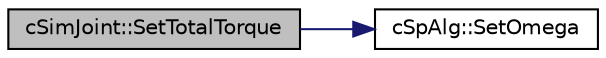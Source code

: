 digraph "cSimJoint::SetTotalTorque"
{
 // LATEX_PDF_SIZE
  edge [fontname="Helvetica",fontsize="10",labelfontname="Helvetica",labelfontsize="10"];
  node [fontname="Helvetica",fontsize="10",shape=record];
  rankdir="LR";
  Node1 [label="cSimJoint::SetTotalTorque",height=0.2,width=0.4,color="black", fillcolor="grey75", style="filled", fontcolor="black",tooltip=" "];
  Node1 -> Node2 [color="midnightblue",fontsize="10",style="solid",fontname="Helvetica"];
  Node2 [label="cSpAlg::SetOmega",height=0.2,width=0.4,color="black", fillcolor="white", style="filled",URL="$classc_sp_alg.html#afd9eedbb993c799acd13592dd4094135",tooltip=" "];
}

